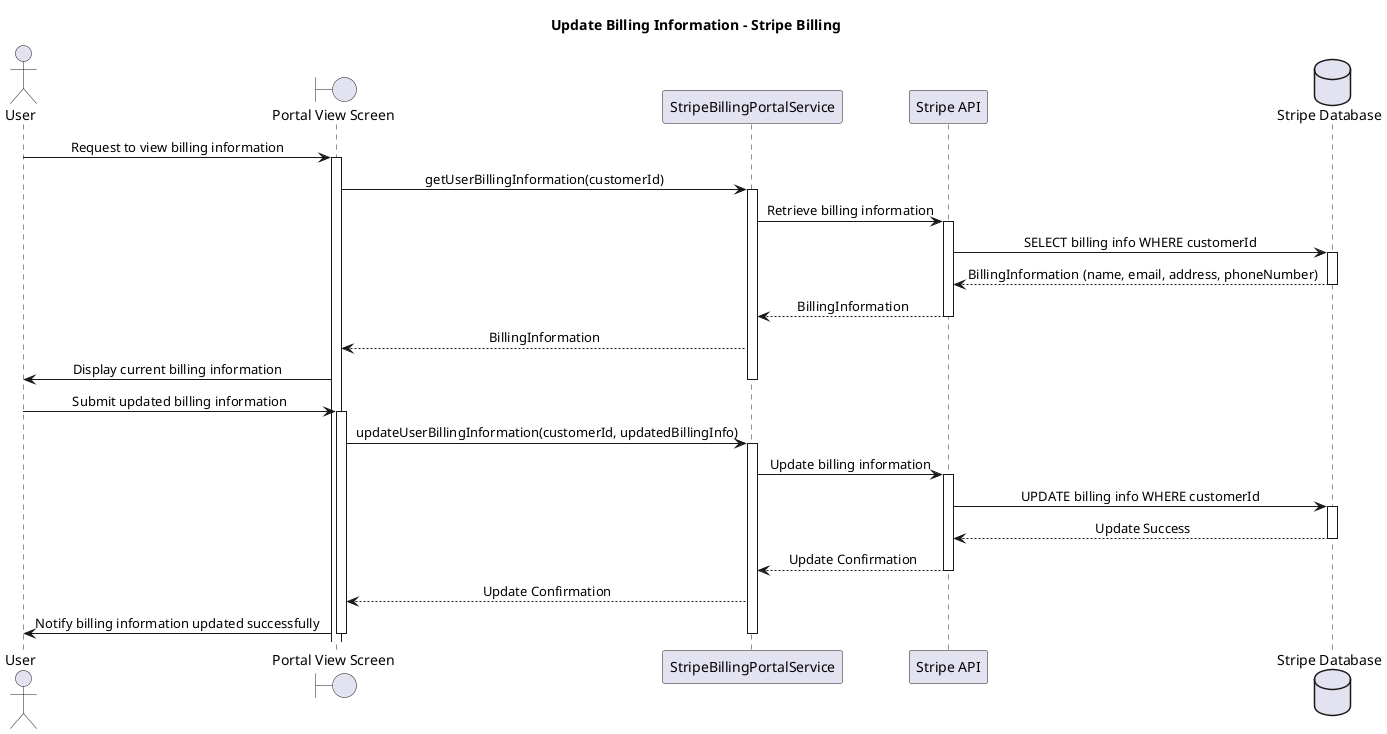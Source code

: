 @startuml UpdateBillingInformationSequence
skinparam SequenceMessageAlignment center
Title Update Billing Information - Stripe Billing

actor User as UserActor
boundary "Portal View Screen" as PortalViewScreen
participant "StripeBillingPortalService" as BillingService
participant "Stripe API" as StripeAPI
database "Stripe Database" as StripeDB

' == User Views Current Billing Information ==
UserActor -> PortalViewScreen: Request to view billing information
activate PortalViewScreen

PortalViewScreen -> BillingService: getUserBillingInformation(customerId)
activate BillingService

BillingService -> StripeAPI: Retrieve billing information
activate StripeAPI

StripeAPI -> StripeDB: SELECT billing info WHERE customerId
activate StripeDB
StripeDB --> StripeAPI: BillingInformation (name, email, address, phoneNumber)
deactivate StripeDB

StripeAPI --> BillingService: BillingInformation
deactivate StripeAPI

BillingService --> PortalViewScreen: BillingInformation
PortalViewScreen -> UserActor: Display current billing information
deactivate BillingService

' == User Updates Billing Information ==
UserActor -> PortalViewScreen: Submit updated billing information
activate PortalViewScreen

PortalViewScreen -> BillingService: updateUserBillingInformation(customerId, updatedBillingInfo)
activate BillingService

BillingService -> StripeAPI: Update billing information
activate StripeAPI

StripeAPI -> StripeDB: UPDATE billing info WHERE customerId
activate StripeDB
StripeDB --> StripeAPI: Update Success
deactivate StripeDB

StripeAPI --> BillingService: Update Confirmation
deactivate StripeAPI

BillingService --> PortalViewScreen: Update Confirmation
PortalViewScreen -> UserActor: Notify billing information updated successfully
deactivate BillingService
deactivate PortalViewScreen
@enduml
